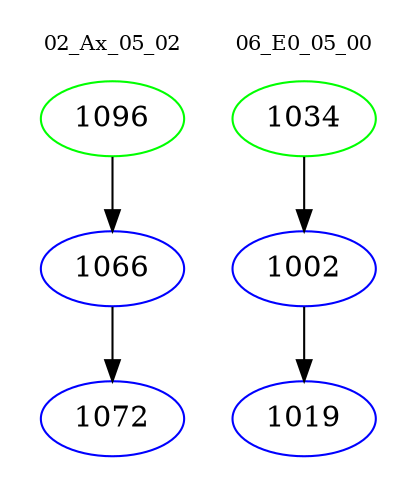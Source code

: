 digraph{
subgraph cluster_0 {
color = white
label = "02_Ax_05_02";
fontsize=10;
T0_1096 [label="1096", color="green"]
T0_1096 -> T0_1066 [color="black"]
T0_1066 [label="1066", color="blue"]
T0_1066 -> T0_1072 [color="black"]
T0_1072 [label="1072", color="blue"]
}
subgraph cluster_1 {
color = white
label = "06_E0_05_00";
fontsize=10;
T1_1034 [label="1034", color="green"]
T1_1034 -> T1_1002 [color="black"]
T1_1002 [label="1002", color="blue"]
T1_1002 -> T1_1019 [color="black"]
T1_1019 [label="1019", color="blue"]
}
}
